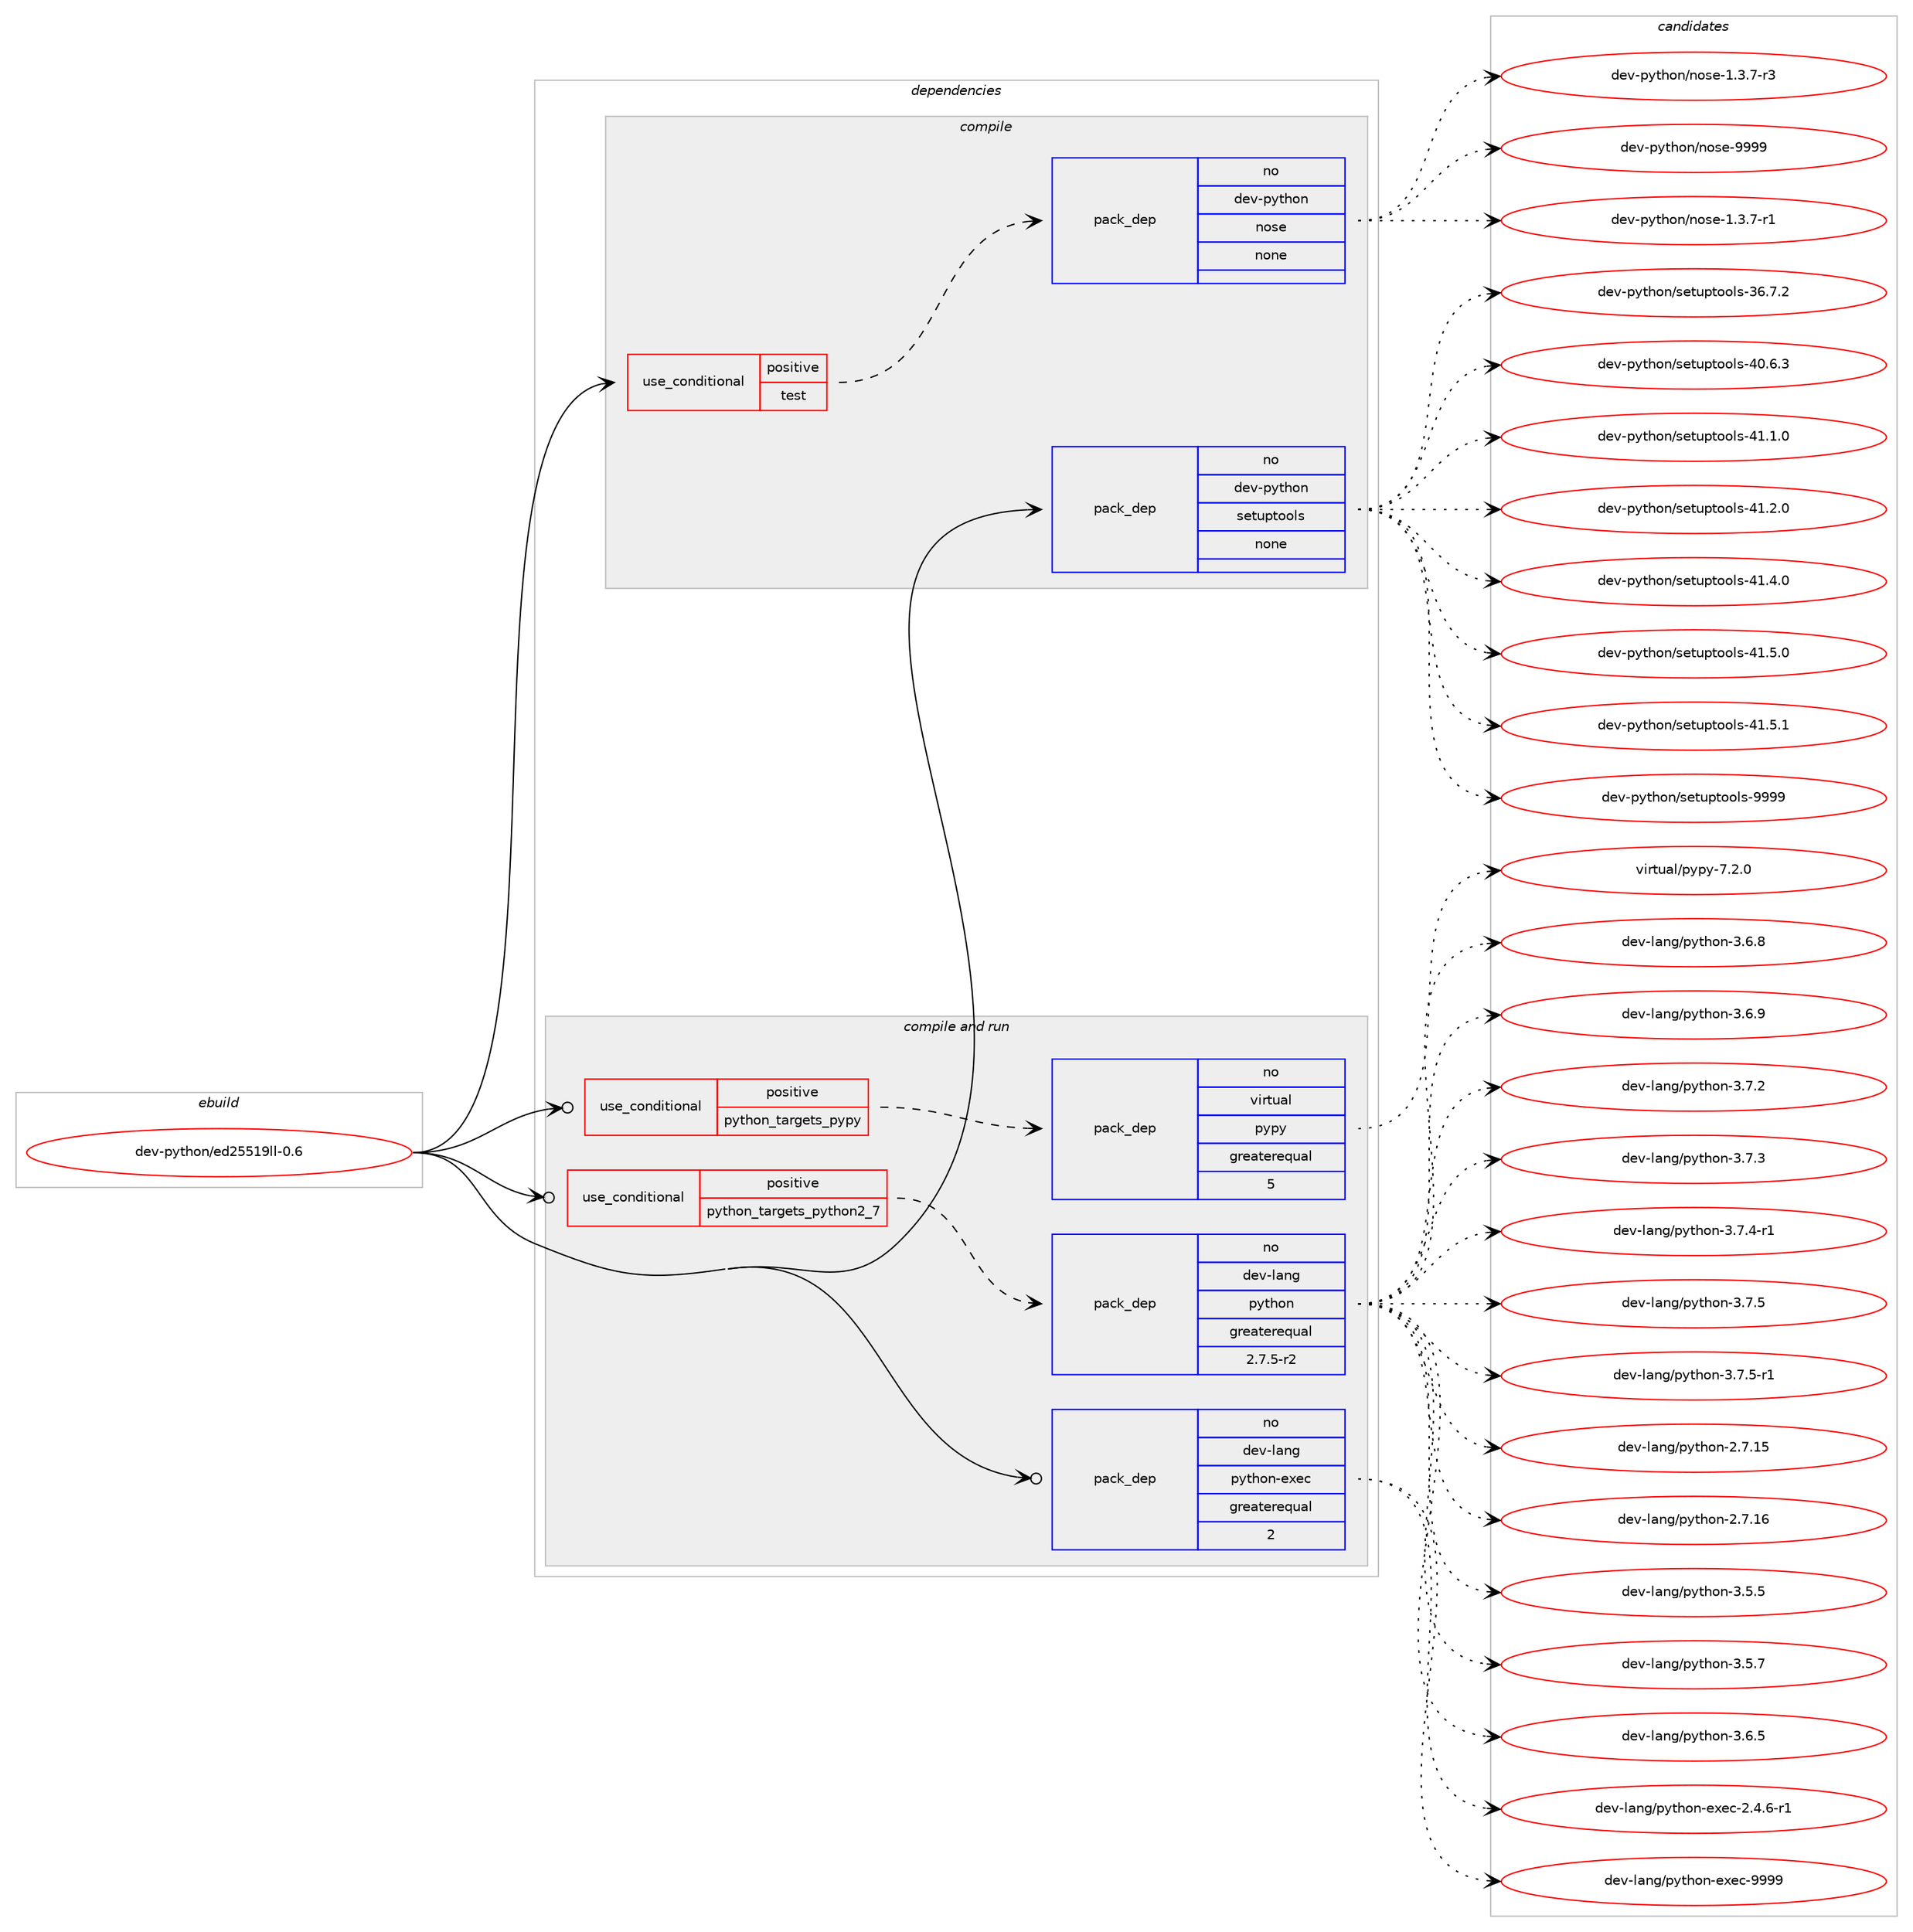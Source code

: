 digraph prolog {

# *************
# Graph options
# *************

newrank=true;
concentrate=true;
compound=true;
graph [rankdir=LR,fontname=Helvetica,fontsize=10,ranksep=1.5];#, ranksep=2.5, nodesep=0.2];
edge  [arrowhead=vee];
node  [fontname=Helvetica,fontsize=10];

# **********
# The ebuild
# **********

subgraph cluster_leftcol {
color=gray;
rank=same;
label=<<i>ebuild</i>>;
id [label="dev-python/ed25519ll-0.6", color=red, width=4, href="../dev-python/ed25519ll-0.6.svg"];
}

# ****************
# The dependencies
# ****************

subgraph cluster_midcol {
color=gray;
label=<<i>dependencies</i>>;
subgraph cluster_compile {
fillcolor="#eeeeee";
style=filled;
label=<<i>compile</i>>;
subgraph cond138933 {
dependency603138 [label=<<TABLE BORDER="0" CELLBORDER="1" CELLSPACING="0" CELLPADDING="4"><TR><TD ROWSPAN="3" CELLPADDING="10">use_conditional</TD></TR><TR><TD>positive</TD></TR><TR><TD>test</TD></TR></TABLE>>, shape=none, color=red];
subgraph pack452410 {
dependency603139 [label=<<TABLE BORDER="0" CELLBORDER="1" CELLSPACING="0" CELLPADDING="4" WIDTH="220"><TR><TD ROWSPAN="6" CELLPADDING="30">pack_dep</TD></TR><TR><TD WIDTH="110">no</TD></TR><TR><TD>dev-python</TD></TR><TR><TD>nose</TD></TR><TR><TD>none</TD></TR><TR><TD></TD></TR></TABLE>>, shape=none, color=blue];
}
dependency603138:e -> dependency603139:w [weight=20,style="dashed",arrowhead="vee"];
}
id:e -> dependency603138:w [weight=20,style="solid",arrowhead="vee"];
subgraph pack452411 {
dependency603140 [label=<<TABLE BORDER="0" CELLBORDER="1" CELLSPACING="0" CELLPADDING="4" WIDTH="220"><TR><TD ROWSPAN="6" CELLPADDING="30">pack_dep</TD></TR><TR><TD WIDTH="110">no</TD></TR><TR><TD>dev-python</TD></TR><TR><TD>setuptools</TD></TR><TR><TD>none</TD></TR><TR><TD></TD></TR></TABLE>>, shape=none, color=blue];
}
id:e -> dependency603140:w [weight=20,style="solid",arrowhead="vee"];
}
subgraph cluster_compileandrun {
fillcolor="#eeeeee";
style=filled;
label=<<i>compile and run</i>>;
subgraph cond138934 {
dependency603141 [label=<<TABLE BORDER="0" CELLBORDER="1" CELLSPACING="0" CELLPADDING="4"><TR><TD ROWSPAN="3" CELLPADDING="10">use_conditional</TD></TR><TR><TD>positive</TD></TR><TR><TD>python_targets_pypy</TD></TR></TABLE>>, shape=none, color=red];
subgraph pack452412 {
dependency603142 [label=<<TABLE BORDER="0" CELLBORDER="1" CELLSPACING="0" CELLPADDING="4" WIDTH="220"><TR><TD ROWSPAN="6" CELLPADDING="30">pack_dep</TD></TR><TR><TD WIDTH="110">no</TD></TR><TR><TD>virtual</TD></TR><TR><TD>pypy</TD></TR><TR><TD>greaterequal</TD></TR><TR><TD>5</TD></TR></TABLE>>, shape=none, color=blue];
}
dependency603141:e -> dependency603142:w [weight=20,style="dashed",arrowhead="vee"];
}
id:e -> dependency603141:w [weight=20,style="solid",arrowhead="odotvee"];
subgraph cond138935 {
dependency603143 [label=<<TABLE BORDER="0" CELLBORDER="1" CELLSPACING="0" CELLPADDING="4"><TR><TD ROWSPAN="3" CELLPADDING="10">use_conditional</TD></TR><TR><TD>positive</TD></TR><TR><TD>python_targets_python2_7</TD></TR></TABLE>>, shape=none, color=red];
subgraph pack452413 {
dependency603144 [label=<<TABLE BORDER="0" CELLBORDER="1" CELLSPACING="0" CELLPADDING="4" WIDTH="220"><TR><TD ROWSPAN="6" CELLPADDING="30">pack_dep</TD></TR><TR><TD WIDTH="110">no</TD></TR><TR><TD>dev-lang</TD></TR><TR><TD>python</TD></TR><TR><TD>greaterequal</TD></TR><TR><TD>2.7.5-r2</TD></TR></TABLE>>, shape=none, color=blue];
}
dependency603143:e -> dependency603144:w [weight=20,style="dashed",arrowhead="vee"];
}
id:e -> dependency603143:w [weight=20,style="solid",arrowhead="odotvee"];
subgraph pack452414 {
dependency603145 [label=<<TABLE BORDER="0" CELLBORDER="1" CELLSPACING="0" CELLPADDING="4" WIDTH="220"><TR><TD ROWSPAN="6" CELLPADDING="30">pack_dep</TD></TR><TR><TD WIDTH="110">no</TD></TR><TR><TD>dev-lang</TD></TR><TR><TD>python-exec</TD></TR><TR><TD>greaterequal</TD></TR><TR><TD>2</TD></TR></TABLE>>, shape=none, color=blue];
}
id:e -> dependency603145:w [weight=20,style="solid",arrowhead="odotvee"];
}
subgraph cluster_run {
fillcolor="#eeeeee";
style=filled;
label=<<i>run</i>>;
}
}

# **************
# The candidates
# **************

subgraph cluster_choices {
rank=same;
color=gray;
label=<<i>candidates</i>>;

subgraph choice452410 {
color=black;
nodesep=1;
choice10010111845112121116104111110471101111151014549465146554511449 [label="dev-python/nose-1.3.7-r1", color=red, width=4,href="../dev-python/nose-1.3.7-r1.svg"];
choice10010111845112121116104111110471101111151014549465146554511451 [label="dev-python/nose-1.3.7-r3", color=red, width=4,href="../dev-python/nose-1.3.7-r3.svg"];
choice10010111845112121116104111110471101111151014557575757 [label="dev-python/nose-9999", color=red, width=4,href="../dev-python/nose-9999.svg"];
dependency603139:e -> choice10010111845112121116104111110471101111151014549465146554511449:w [style=dotted,weight="100"];
dependency603139:e -> choice10010111845112121116104111110471101111151014549465146554511451:w [style=dotted,weight="100"];
dependency603139:e -> choice10010111845112121116104111110471101111151014557575757:w [style=dotted,weight="100"];
}
subgraph choice452411 {
color=black;
nodesep=1;
choice100101118451121211161041111104711510111611711211611111110811545515446554650 [label="dev-python/setuptools-36.7.2", color=red, width=4,href="../dev-python/setuptools-36.7.2.svg"];
choice100101118451121211161041111104711510111611711211611111110811545524846544651 [label="dev-python/setuptools-40.6.3", color=red, width=4,href="../dev-python/setuptools-40.6.3.svg"];
choice100101118451121211161041111104711510111611711211611111110811545524946494648 [label="dev-python/setuptools-41.1.0", color=red, width=4,href="../dev-python/setuptools-41.1.0.svg"];
choice100101118451121211161041111104711510111611711211611111110811545524946504648 [label="dev-python/setuptools-41.2.0", color=red, width=4,href="../dev-python/setuptools-41.2.0.svg"];
choice100101118451121211161041111104711510111611711211611111110811545524946524648 [label="dev-python/setuptools-41.4.0", color=red, width=4,href="../dev-python/setuptools-41.4.0.svg"];
choice100101118451121211161041111104711510111611711211611111110811545524946534648 [label="dev-python/setuptools-41.5.0", color=red, width=4,href="../dev-python/setuptools-41.5.0.svg"];
choice100101118451121211161041111104711510111611711211611111110811545524946534649 [label="dev-python/setuptools-41.5.1", color=red, width=4,href="../dev-python/setuptools-41.5.1.svg"];
choice10010111845112121116104111110471151011161171121161111111081154557575757 [label="dev-python/setuptools-9999", color=red, width=4,href="../dev-python/setuptools-9999.svg"];
dependency603140:e -> choice100101118451121211161041111104711510111611711211611111110811545515446554650:w [style=dotted,weight="100"];
dependency603140:e -> choice100101118451121211161041111104711510111611711211611111110811545524846544651:w [style=dotted,weight="100"];
dependency603140:e -> choice100101118451121211161041111104711510111611711211611111110811545524946494648:w [style=dotted,weight="100"];
dependency603140:e -> choice100101118451121211161041111104711510111611711211611111110811545524946504648:w [style=dotted,weight="100"];
dependency603140:e -> choice100101118451121211161041111104711510111611711211611111110811545524946524648:w [style=dotted,weight="100"];
dependency603140:e -> choice100101118451121211161041111104711510111611711211611111110811545524946534648:w [style=dotted,weight="100"];
dependency603140:e -> choice100101118451121211161041111104711510111611711211611111110811545524946534649:w [style=dotted,weight="100"];
dependency603140:e -> choice10010111845112121116104111110471151011161171121161111111081154557575757:w [style=dotted,weight="100"];
}
subgraph choice452412 {
color=black;
nodesep=1;
choice1181051141161179710847112121112121455546504648 [label="virtual/pypy-7.2.0", color=red, width=4,href="../virtual/pypy-7.2.0.svg"];
dependency603142:e -> choice1181051141161179710847112121112121455546504648:w [style=dotted,weight="100"];
}
subgraph choice452413 {
color=black;
nodesep=1;
choice10010111845108971101034711212111610411111045504655464953 [label="dev-lang/python-2.7.15", color=red, width=4,href="../dev-lang/python-2.7.15.svg"];
choice10010111845108971101034711212111610411111045504655464954 [label="dev-lang/python-2.7.16", color=red, width=4,href="../dev-lang/python-2.7.16.svg"];
choice100101118451089711010347112121116104111110455146534653 [label="dev-lang/python-3.5.5", color=red, width=4,href="../dev-lang/python-3.5.5.svg"];
choice100101118451089711010347112121116104111110455146534655 [label="dev-lang/python-3.5.7", color=red, width=4,href="../dev-lang/python-3.5.7.svg"];
choice100101118451089711010347112121116104111110455146544653 [label="dev-lang/python-3.6.5", color=red, width=4,href="../dev-lang/python-3.6.5.svg"];
choice100101118451089711010347112121116104111110455146544656 [label="dev-lang/python-3.6.8", color=red, width=4,href="../dev-lang/python-3.6.8.svg"];
choice100101118451089711010347112121116104111110455146544657 [label="dev-lang/python-3.6.9", color=red, width=4,href="../dev-lang/python-3.6.9.svg"];
choice100101118451089711010347112121116104111110455146554650 [label="dev-lang/python-3.7.2", color=red, width=4,href="../dev-lang/python-3.7.2.svg"];
choice100101118451089711010347112121116104111110455146554651 [label="dev-lang/python-3.7.3", color=red, width=4,href="../dev-lang/python-3.7.3.svg"];
choice1001011184510897110103471121211161041111104551465546524511449 [label="dev-lang/python-3.7.4-r1", color=red, width=4,href="../dev-lang/python-3.7.4-r1.svg"];
choice100101118451089711010347112121116104111110455146554653 [label="dev-lang/python-3.7.5", color=red, width=4,href="../dev-lang/python-3.7.5.svg"];
choice1001011184510897110103471121211161041111104551465546534511449 [label="dev-lang/python-3.7.5-r1", color=red, width=4,href="../dev-lang/python-3.7.5-r1.svg"];
dependency603144:e -> choice10010111845108971101034711212111610411111045504655464953:w [style=dotted,weight="100"];
dependency603144:e -> choice10010111845108971101034711212111610411111045504655464954:w [style=dotted,weight="100"];
dependency603144:e -> choice100101118451089711010347112121116104111110455146534653:w [style=dotted,weight="100"];
dependency603144:e -> choice100101118451089711010347112121116104111110455146534655:w [style=dotted,weight="100"];
dependency603144:e -> choice100101118451089711010347112121116104111110455146544653:w [style=dotted,weight="100"];
dependency603144:e -> choice100101118451089711010347112121116104111110455146544656:w [style=dotted,weight="100"];
dependency603144:e -> choice100101118451089711010347112121116104111110455146544657:w [style=dotted,weight="100"];
dependency603144:e -> choice100101118451089711010347112121116104111110455146554650:w [style=dotted,weight="100"];
dependency603144:e -> choice100101118451089711010347112121116104111110455146554651:w [style=dotted,weight="100"];
dependency603144:e -> choice1001011184510897110103471121211161041111104551465546524511449:w [style=dotted,weight="100"];
dependency603144:e -> choice100101118451089711010347112121116104111110455146554653:w [style=dotted,weight="100"];
dependency603144:e -> choice1001011184510897110103471121211161041111104551465546534511449:w [style=dotted,weight="100"];
}
subgraph choice452414 {
color=black;
nodesep=1;
choice10010111845108971101034711212111610411111045101120101994550465246544511449 [label="dev-lang/python-exec-2.4.6-r1", color=red, width=4,href="../dev-lang/python-exec-2.4.6-r1.svg"];
choice10010111845108971101034711212111610411111045101120101994557575757 [label="dev-lang/python-exec-9999", color=red, width=4,href="../dev-lang/python-exec-9999.svg"];
dependency603145:e -> choice10010111845108971101034711212111610411111045101120101994550465246544511449:w [style=dotted,weight="100"];
dependency603145:e -> choice10010111845108971101034711212111610411111045101120101994557575757:w [style=dotted,weight="100"];
}
}

}
